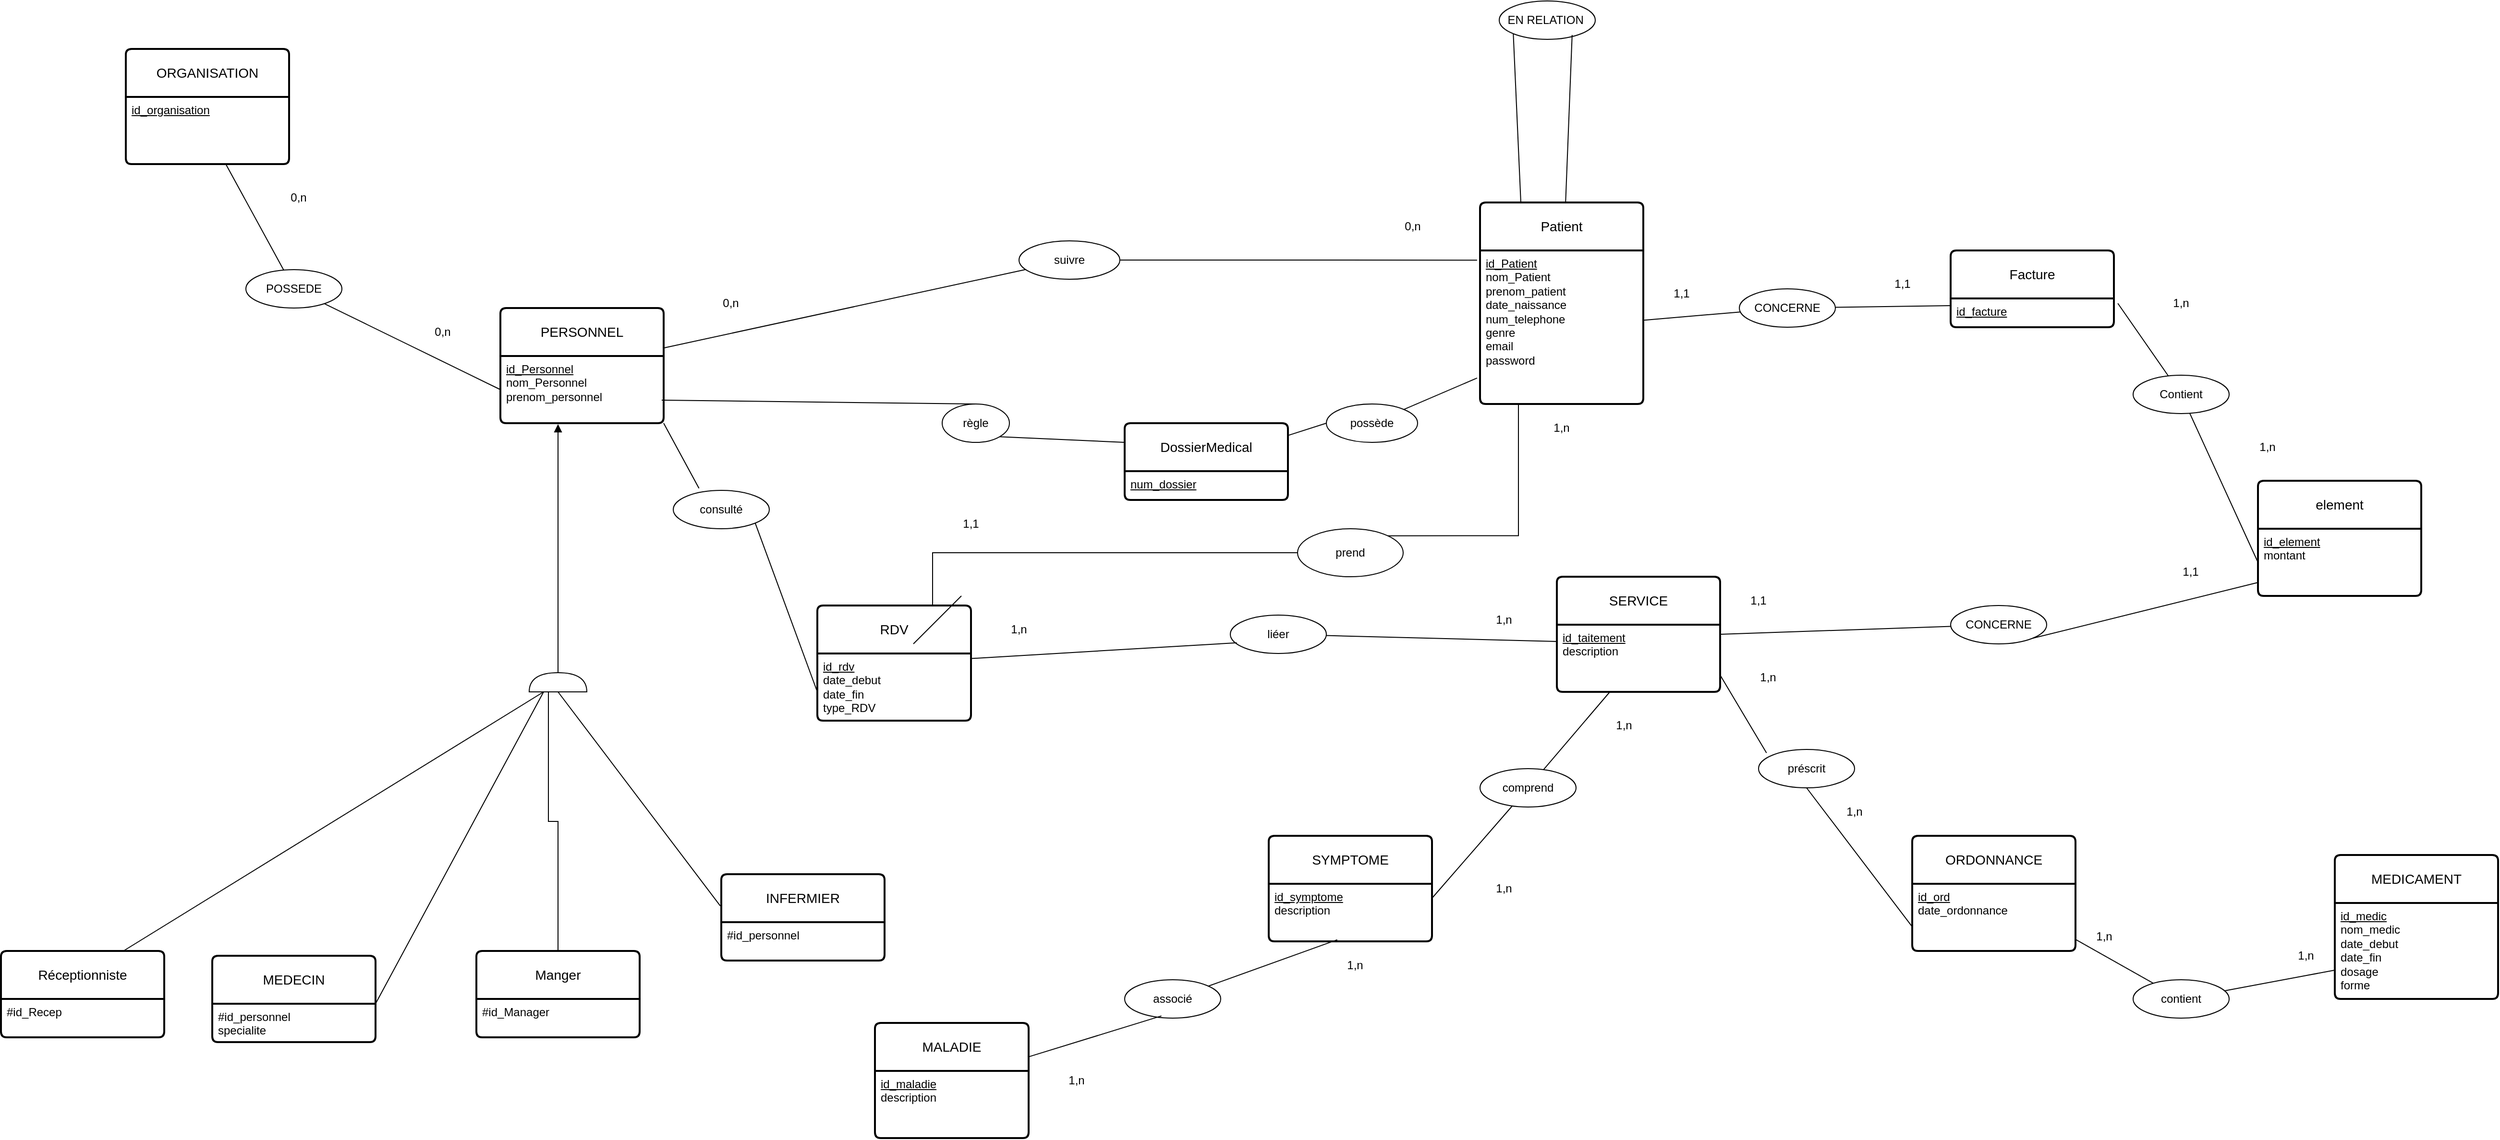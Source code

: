 <mxfile version="23.1.1" type="github">
  <diagram name="Page-1" id="XPaq7JZj0-jIex3fcZ3i">
    <mxGraphModel dx="1984" dy="600" grid="1" gridSize="10" guides="1" tooltips="1" connect="1" arrows="1" fold="1" page="1" pageScale="1" pageWidth="850" pageHeight="1100" math="0" shadow="0">
      <root>
        <mxCell id="0" />
        <mxCell id="1" parent="0" />
        <mxCell id="OlIiY-ON0yqqLOPKXG6p-12" style="edgeStyle=orthogonalEdgeStyle;rounded=0;orthogonalLoop=1;jettySize=auto;html=1;exitX=0.5;exitY=1;exitDx=0;exitDy=0;entryX=0.5;entryY=1;entryDx=0;entryDy=0;" parent="1" source="OlIiY-ON0yqqLOPKXG6p-11" target="OlIiY-ON0yqqLOPKXG6p-10" edge="1">
          <mxGeometry relative="1" as="geometry" />
        </mxCell>
        <mxCell id="OlIiY-ON0yqqLOPKXG6p-9" style="rounded=0;orthogonalLoop=1;jettySize=auto;html=1;startArrow=none;startFill=0;endArrow=none;endFill=0;" parent="1" source="OlIiY-ON0yqqLOPKXG6p-1" target="OlIiY-ON0yqqLOPKXG6p-7" edge="1">
          <mxGeometry relative="1" as="geometry" />
        </mxCell>
        <mxCell id="OlIiY-ON0yqqLOPKXG6p-1" value="PERSONNEL" style="swimlane;childLayout=stackLayout;horizontal=1;startSize=50;horizontalStack=0;rounded=1;fontSize=14;fontStyle=0;strokeWidth=2;resizeParent=0;resizeLast=1;shadow=0;dashed=0;align=center;arcSize=4;whiteSpace=wrap;html=1;" parent="1" vertex="1">
          <mxGeometry x="-310" y="370" width="170" height="120" as="geometry" />
        </mxCell>
        <mxCell id="OlIiY-ON0yqqLOPKXG6p-2" value="&lt;u&gt;id_Personnel&lt;br&gt;&lt;/u&gt;nom_Personnel&lt;br&gt;prenom_personnel&lt;br&gt;" style="align=left;strokeColor=none;fillColor=none;spacingLeft=4;fontSize=12;verticalAlign=top;resizable=0;rotatable=0;part=1;html=1;" parent="OlIiY-ON0yqqLOPKXG6p-1" vertex="1">
          <mxGeometry y="50" width="170" height="70" as="geometry" />
        </mxCell>
        <mxCell id="OlIiY-ON0yqqLOPKXG6p-7" value="suivre" style="ellipse;whiteSpace=wrap;html=1;align=center;" parent="1" vertex="1">
          <mxGeometry x="230" y="300" width="105" height="40" as="geometry" />
        </mxCell>
        <mxCell id="C7Bc4foxXQBrB0Lz4K2J-29" style="rounded=0;orthogonalLoop=1;jettySize=auto;html=1;exitX=0.25;exitY=0;exitDx=0;exitDy=0;entryX=0;entryY=1;entryDx=0;entryDy=0;endArrow=none;endFill=0;" parent="1" source="OlIiY-ON0yqqLOPKXG6p-10" target="C7Bc4foxXQBrB0Lz4K2J-27" edge="1">
          <mxGeometry relative="1" as="geometry" />
        </mxCell>
        <mxCell id="OlIiY-ON0yqqLOPKXG6p-10" value="Patient" style="swimlane;childLayout=stackLayout;horizontal=1;startSize=50;horizontalStack=0;rounded=1;fontSize=14;fontStyle=0;strokeWidth=2;resizeParent=0;resizeLast=1;shadow=0;dashed=0;align=center;arcSize=4;whiteSpace=wrap;html=1;" parent="1" vertex="1">
          <mxGeometry x="710" y="260" width="170" height="210" as="geometry" />
        </mxCell>
        <mxCell id="OlIiY-ON0yqqLOPKXG6p-11" value="&lt;u&gt;id_Patient&lt;br&gt;&lt;/u&gt;nom_Patient&lt;br&gt;prenom_patient&lt;br&gt;date_naissance&lt;br&gt;num_telephone&lt;br&gt;genre&lt;br&gt;email&lt;br&gt;password" style="align=left;strokeColor=none;fillColor=none;spacingLeft=4;fontSize=12;verticalAlign=top;resizable=0;rotatable=0;part=1;html=1;" parent="OlIiY-ON0yqqLOPKXG6p-10" vertex="1">
          <mxGeometry y="50" width="170" height="160" as="geometry" />
        </mxCell>
        <mxCell id="OlIiY-ON0yqqLOPKXG6p-13" style="edgeStyle=orthogonalEdgeStyle;rounded=0;orthogonalLoop=1;jettySize=auto;html=1;entryX=-0.018;entryY=0.063;entryDx=0;entryDy=0;entryPerimeter=0;endArrow=none;endFill=0;" parent="1" source="OlIiY-ON0yqqLOPKXG6p-7" target="OlIiY-ON0yqqLOPKXG6p-11" edge="1">
          <mxGeometry relative="1" as="geometry" />
        </mxCell>
        <mxCell id="OlIiY-ON0yqqLOPKXG6p-20" style="rounded=0;orthogonalLoop=1;jettySize=auto;html=1;exitX=0;exitY=0.25;exitDx=0;exitDy=0;entryX=1;entryY=1;entryDx=0;entryDy=0;endArrow=none;endFill=0;" parent="1" source="OlIiY-ON0yqqLOPKXG6p-14" target="OlIiY-ON0yqqLOPKXG6p-19" edge="1">
          <mxGeometry relative="1" as="geometry" />
        </mxCell>
        <mxCell id="OlIiY-ON0yqqLOPKXG6p-14" value="DossierMedical" style="swimlane;childLayout=stackLayout;horizontal=1;startSize=50;horizontalStack=0;rounded=1;fontSize=14;fontStyle=0;strokeWidth=2;resizeParent=0;resizeLast=1;shadow=0;dashed=0;align=center;arcSize=4;whiteSpace=wrap;html=1;" parent="1" vertex="1">
          <mxGeometry x="340" y="490" width="170" height="80" as="geometry" />
        </mxCell>
        <mxCell id="OlIiY-ON0yqqLOPKXG6p-15" value="&lt;u&gt;num_dossier&lt;br&gt;&lt;br&gt;&lt;/u&gt;" style="align=left;strokeColor=none;fillColor=none;spacingLeft=4;fontSize=12;verticalAlign=top;resizable=0;rotatable=0;part=1;html=1;" parent="OlIiY-ON0yqqLOPKXG6p-14" vertex="1">
          <mxGeometry y="50" width="170" height="30" as="geometry" />
        </mxCell>
        <mxCell id="OlIiY-ON0yqqLOPKXG6p-18" style="rounded=0;orthogonalLoop=1;jettySize=auto;html=1;exitX=0;exitY=0.5;exitDx=0;exitDy=0;endArrow=none;endFill=0;" parent="1" source="OlIiY-ON0yqqLOPKXG6p-16" target="OlIiY-ON0yqqLOPKXG6p-14" edge="1">
          <mxGeometry relative="1" as="geometry" />
        </mxCell>
        <mxCell id="OlIiY-ON0yqqLOPKXG6p-16" value="possède" style="ellipse;whiteSpace=wrap;html=1;align=center;" parent="1" vertex="1">
          <mxGeometry x="550" y="470" width="95" height="40" as="geometry" />
        </mxCell>
        <mxCell id="OlIiY-ON0yqqLOPKXG6p-17" style="rounded=0;orthogonalLoop=1;jettySize=auto;html=1;entryX=-0.018;entryY=0.831;entryDx=0;entryDy=0;entryPerimeter=0;endArrow=none;endFill=0;" parent="1" source="OlIiY-ON0yqqLOPKXG6p-16" target="OlIiY-ON0yqqLOPKXG6p-11" edge="1">
          <mxGeometry relative="1" as="geometry" />
        </mxCell>
        <mxCell id="OlIiY-ON0yqqLOPKXG6p-19" value="règle" style="ellipse;whiteSpace=wrap;html=1;align=center;" parent="1" vertex="1">
          <mxGeometry x="150" y="470" width="70" height="40" as="geometry" />
        </mxCell>
        <mxCell id="OlIiY-ON0yqqLOPKXG6p-22" style="rounded=0;orthogonalLoop=1;jettySize=auto;html=1;exitX=0.988;exitY=0.657;exitDx=0;exitDy=0;entryX=0.5;entryY=0;entryDx=0;entryDy=0;endArrow=none;endFill=0;exitPerimeter=0;" parent="1" source="OlIiY-ON0yqqLOPKXG6p-2" target="OlIiY-ON0yqqLOPKXG6p-19" edge="1">
          <mxGeometry relative="1" as="geometry">
            <Array as="points" />
          </mxGeometry>
        </mxCell>
        <mxCell id="OlIiY-ON0yqqLOPKXG6p-23" value="Facture" style="swimlane;childLayout=stackLayout;horizontal=1;startSize=50;horizontalStack=0;rounded=1;fontSize=14;fontStyle=0;strokeWidth=2;resizeParent=0;resizeLast=1;shadow=0;dashed=0;align=center;arcSize=4;whiteSpace=wrap;html=1;" parent="1" vertex="1">
          <mxGeometry x="1200" y="310" width="170" height="80" as="geometry" />
        </mxCell>
        <mxCell id="OlIiY-ON0yqqLOPKXG6p-24" value="&lt;u&gt;id_facture&lt;br&gt;&lt;br&gt;&lt;/u&gt;" style="align=left;strokeColor=none;fillColor=none;spacingLeft=4;fontSize=12;verticalAlign=top;resizable=0;rotatable=0;part=1;html=1;" parent="OlIiY-ON0yqqLOPKXG6p-23" vertex="1">
          <mxGeometry y="50" width="170" height="30" as="geometry" />
        </mxCell>
        <mxCell id="OlIiY-ON0yqqLOPKXG6p-25" value="element" style="swimlane;childLayout=stackLayout;horizontal=1;startSize=50;horizontalStack=0;rounded=1;fontSize=14;fontStyle=0;strokeWidth=2;resizeParent=0;resizeLast=1;shadow=0;dashed=0;align=center;arcSize=4;whiteSpace=wrap;html=1;" parent="1" vertex="1">
          <mxGeometry x="1520" y="550" width="170" height="120" as="geometry" />
        </mxCell>
        <mxCell id="OlIiY-ON0yqqLOPKXG6p-26" value="&lt;u&gt;id_element&lt;/u&gt;&lt;br&gt;montant&lt;br&gt;" style="align=left;strokeColor=none;fillColor=none;spacingLeft=4;fontSize=12;verticalAlign=top;resizable=0;rotatable=0;part=1;html=1;" parent="OlIiY-ON0yqqLOPKXG6p-25" vertex="1">
          <mxGeometry y="50" width="170" height="70" as="geometry" />
        </mxCell>
        <mxCell id="OlIiY-ON0yqqLOPKXG6p-27" value="MEDECIN" style="swimlane;childLayout=stackLayout;horizontal=1;startSize=50;horizontalStack=0;rounded=1;fontSize=14;fontStyle=0;strokeWidth=2;resizeParent=0;resizeLast=1;shadow=0;dashed=0;align=center;arcSize=4;whiteSpace=wrap;html=1;" parent="1" vertex="1">
          <mxGeometry x="-610" y="1045" width="170" height="90" as="geometry" />
        </mxCell>
        <mxCell id="OlIiY-ON0yqqLOPKXG6p-28" value="#id_personnel&lt;br&gt;specialite" style="align=left;strokeColor=none;fillColor=none;spacingLeft=4;fontSize=12;verticalAlign=top;resizable=0;rotatable=0;part=1;html=1;" parent="OlIiY-ON0yqqLOPKXG6p-27" vertex="1">
          <mxGeometry y="50" width="170" height="40" as="geometry" />
        </mxCell>
        <mxCell id="PnvGka7rEtMa2tKqUCo3-41" style="edgeStyle=orthogonalEdgeStyle;rounded=0;orthogonalLoop=1;jettySize=auto;html=1;entryX=0.5;entryY=0;entryDx=0;entryDy=0;endArrow=none;endFill=0;" edge="1" parent="1" source="OlIiY-ON0yqqLOPKXG6p-29" target="PnvGka7rEtMa2tKqUCo3-36">
          <mxGeometry relative="1" as="geometry">
            <Array as="points">
              <mxPoint x="-260" y="905" />
              <mxPoint x="-250" y="905" />
            </Array>
          </mxGeometry>
        </mxCell>
        <mxCell id="OlIiY-ON0yqqLOPKXG6p-29" value="" style="shape=or;whiteSpace=wrap;html=1;direction=north;" parent="1" vertex="1">
          <mxGeometry x="-280" y="750" width="60" height="20" as="geometry" />
        </mxCell>
        <mxCell id="OlIiY-ON0yqqLOPKXG6p-30" style="edgeStyle=orthogonalEdgeStyle;rounded=0;orthogonalLoop=1;jettySize=auto;html=1;entryX=0.353;entryY=1.014;entryDx=0;entryDy=0;entryPerimeter=0;endArrow=block;endFill=1;" parent="1" source="OlIiY-ON0yqqLOPKXG6p-29" target="OlIiY-ON0yqqLOPKXG6p-2" edge="1">
          <mxGeometry relative="1" as="geometry" />
        </mxCell>
        <mxCell id="OlIiY-ON0yqqLOPKXG6p-31" style="rounded=0;orthogonalLoop=1;jettySize=auto;html=1;exitX=1;exitY=0;exitDx=0;exitDy=0;entryX=0;entryY=0.25;entryDx=0;entryDy=0;entryPerimeter=0;endArrow=none;endFill=0;" parent="1" source="OlIiY-ON0yqqLOPKXG6p-28" target="OlIiY-ON0yqqLOPKXG6p-29" edge="1">
          <mxGeometry relative="1" as="geometry" />
        </mxCell>
        <mxCell id="C7Bc4foxXQBrB0Lz4K2J-1" value="INFERMIER" style="swimlane;childLayout=stackLayout;horizontal=1;startSize=50;horizontalStack=0;rounded=1;fontSize=14;fontStyle=0;strokeWidth=2;resizeParent=0;resizeLast=1;shadow=0;dashed=0;align=center;arcSize=4;whiteSpace=wrap;html=1;" parent="1" vertex="1">
          <mxGeometry x="-80" y="960" width="170" height="90" as="geometry" />
        </mxCell>
        <mxCell id="C7Bc4foxXQBrB0Lz4K2J-2" value="#id_personnel" style="align=left;strokeColor=none;fillColor=none;spacingLeft=4;fontSize=12;verticalAlign=top;resizable=0;rotatable=0;part=1;html=1;" parent="C7Bc4foxXQBrB0Lz4K2J-1" vertex="1">
          <mxGeometry y="50" width="170" height="40" as="geometry" />
        </mxCell>
        <mxCell id="C7Bc4foxXQBrB0Lz4K2J-4" style="rounded=0;orthogonalLoop=1;jettySize=auto;html=1;entryX=0;entryY=0.5;entryDx=0;entryDy=0;entryPerimeter=0;endArrow=none;endFill=0;exitX=-0.006;exitY=0.367;exitDx=0;exitDy=0;exitPerimeter=0;" parent="1" source="C7Bc4foxXQBrB0Lz4K2J-1" target="OlIiY-ON0yqqLOPKXG6p-29" edge="1">
          <mxGeometry relative="1" as="geometry" />
        </mxCell>
        <mxCell id="C7Bc4foxXQBrB0Lz4K2J-11" style="rounded=0;orthogonalLoop=1;jettySize=auto;html=1;entryX=0;entryY=0.5;entryDx=0;entryDy=0;endArrow=none;endFill=0;" parent="1" source="C7Bc4foxXQBrB0Lz4K2J-9" target="OlIiY-ON0yqqLOPKXG6p-26" edge="1">
          <mxGeometry relative="1" as="geometry" />
        </mxCell>
        <mxCell id="C7Bc4foxXQBrB0Lz4K2J-9" value="Contient" style="ellipse;whiteSpace=wrap;html=1;align=center;" parent="1" vertex="1">
          <mxGeometry x="1390" y="440" width="100" height="40" as="geometry" />
        </mxCell>
        <mxCell id="C7Bc4foxXQBrB0Lz4K2J-10" style="rounded=0;orthogonalLoop=1;jettySize=auto;html=1;entryX=1.024;entryY=0.171;entryDx=0;entryDy=0;entryPerimeter=0;endArrow=none;endFill=0;" parent="1" source="C7Bc4foxXQBrB0Lz4K2J-9" target="OlIiY-ON0yqqLOPKXG6p-24" edge="1">
          <mxGeometry relative="1" as="geometry" />
        </mxCell>
        <mxCell id="C7Bc4foxXQBrB0Lz4K2J-12" value="SERVICE" style="swimlane;childLayout=stackLayout;horizontal=1;startSize=50;horizontalStack=0;rounded=1;fontSize=14;fontStyle=0;strokeWidth=2;resizeParent=0;resizeLast=1;shadow=0;dashed=0;align=center;arcSize=4;whiteSpace=wrap;html=1;" parent="1" vertex="1">
          <mxGeometry x="790" y="650" width="170" height="120" as="geometry" />
        </mxCell>
        <mxCell id="C7Bc4foxXQBrB0Lz4K2J-13" value="&lt;u&gt;id_taitement&lt;br&gt;&lt;/u&gt;description" style="align=left;strokeColor=none;fillColor=none;spacingLeft=4;fontSize=12;verticalAlign=top;resizable=0;rotatable=0;part=1;html=1;" parent="C7Bc4foxXQBrB0Lz4K2J-12" vertex="1">
          <mxGeometry y="50" width="170" height="70" as="geometry" />
        </mxCell>
        <mxCell id="C7Bc4foxXQBrB0Lz4K2J-30" style="rounded=0;orthogonalLoop=1;jettySize=auto;html=1;entryX=1;entryY=0.5;entryDx=0;entryDy=0;endArrow=none;endFill=0;" parent="1" source="C7Bc4foxXQBrB0Lz4K2J-24" target="C7Bc4foxXQBrB0Lz4K2J-12" edge="1">
          <mxGeometry relative="1" as="geometry" />
        </mxCell>
        <mxCell id="C7Bc4foxXQBrB0Lz4K2J-24" value="CONCERNE" style="ellipse;whiteSpace=wrap;html=1;align=center;" parent="1" vertex="1">
          <mxGeometry x="1200" y="680" width="100" height="40" as="geometry" />
        </mxCell>
        <mxCell id="C7Bc4foxXQBrB0Lz4K2J-26" style="rounded=0;orthogonalLoop=1;jettySize=auto;html=1;entryX=1;entryY=1;entryDx=0;entryDy=0;endArrow=none;endFill=0;" parent="1" source="OlIiY-ON0yqqLOPKXG6p-26" target="C7Bc4foxXQBrB0Lz4K2J-24" edge="1">
          <mxGeometry relative="1" as="geometry" />
        </mxCell>
        <mxCell id="C7Bc4foxXQBrB0Lz4K2J-27" value="EN RELATION&amp;nbsp;" style="ellipse;whiteSpace=wrap;html=1;align=center;" parent="1" vertex="1">
          <mxGeometry x="730" y="50" width="100" height="40" as="geometry" />
        </mxCell>
        <mxCell id="C7Bc4foxXQBrB0Lz4K2J-28" style="rounded=0;orthogonalLoop=1;jettySize=auto;html=1;entryX=0.759;entryY=0.886;entryDx=0;entryDy=0;entryPerimeter=0;endArrow=none;endFill=0;" parent="1" source="OlIiY-ON0yqqLOPKXG6p-10" target="C7Bc4foxXQBrB0Lz4K2J-27" edge="1">
          <mxGeometry relative="1" as="geometry" />
        </mxCell>
        <mxCell id="C7Bc4foxXQBrB0Lz4K2J-32" style="rounded=0;orthogonalLoop=1;jettySize=auto;html=1;entryX=0;entryY=0.25;entryDx=0;entryDy=0;endArrow=none;endFill=0;" parent="1" source="C7Bc4foxXQBrB0Lz4K2J-31" target="OlIiY-ON0yqqLOPKXG6p-24" edge="1">
          <mxGeometry relative="1" as="geometry" />
        </mxCell>
        <mxCell id="C7Bc4foxXQBrB0Lz4K2J-33" style="rounded=0;orthogonalLoop=1;jettySize=auto;html=1;endArrow=none;endFill=0;" parent="1" source="C7Bc4foxXQBrB0Lz4K2J-31" target="OlIiY-ON0yqqLOPKXG6p-11" edge="1">
          <mxGeometry relative="1" as="geometry" />
        </mxCell>
        <mxCell id="C7Bc4foxXQBrB0Lz4K2J-31" value="CONCERNE" style="ellipse;whiteSpace=wrap;html=1;align=center;" parent="1" vertex="1">
          <mxGeometry x="980" y="350" width="100" height="40" as="geometry" />
        </mxCell>
        <mxCell id="C7Bc4foxXQBrB0Lz4K2J-34" value="RDV" style="swimlane;childLayout=stackLayout;horizontal=1;startSize=50;horizontalStack=0;rounded=1;fontSize=14;fontStyle=0;strokeWidth=2;resizeParent=0;resizeLast=1;shadow=0;dashed=0;align=center;arcSize=4;whiteSpace=wrap;html=1;" parent="1" vertex="1">
          <mxGeometry x="20" y="680" width="160" height="120" as="geometry" />
        </mxCell>
        <mxCell id="C7Bc4foxXQBrB0Lz4K2J-35" value="&lt;u&gt;id_rdv&lt;/u&gt;&lt;br&gt;date_debut&lt;br&gt;date_fin&lt;br&gt;type_RDV" style="align=left;strokeColor=none;fillColor=none;spacingLeft=4;fontSize=12;verticalAlign=top;resizable=0;rotatable=0;part=1;html=1;" parent="C7Bc4foxXQBrB0Lz4K2J-34" vertex="1">
          <mxGeometry y="50" width="160" height="70" as="geometry" />
        </mxCell>
        <mxCell id="C7Bc4foxXQBrB0Lz4K2J-39" style="rounded=0;orthogonalLoop=1;jettySize=auto;html=1;entryX=0;entryY=0.25;entryDx=0;entryDy=0;endArrow=none;endFill=0;" parent="1" source="C7Bc4foxXQBrB0Lz4K2J-36" target="C7Bc4foxXQBrB0Lz4K2J-13" edge="1">
          <mxGeometry relative="1" as="geometry" />
        </mxCell>
        <mxCell id="C7Bc4foxXQBrB0Lz4K2J-36" value="liéer" style="ellipse;whiteSpace=wrap;html=1;align=center;" parent="1" vertex="1">
          <mxGeometry x="450" y="690" width="100" height="40" as="geometry" />
        </mxCell>
        <mxCell id="C7Bc4foxXQBrB0Lz4K2J-41" style="rounded=0;orthogonalLoop=1;jettySize=auto;html=1;exitX=1;exitY=1;exitDx=0;exitDy=0;entryX=0;entryY=0.75;entryDx=0;entryDy=0;endArrow=none;endFill=0;" parent="1" source="C7Bc4foxXQBrB0Lz4K2J-37" target="C7Bc4foxXQBrB0Lz4K2J-34" edge="1">
          <mxGeometry relative="1" as="geometry" />
        </mxCell>
        <mxCell id="C7Bc4foxXQBrB0Lz4K2J-37" value="consulté" style="ellipse;whiteSpace=wrap;html=1;align=center;" parent="1" vertex="1">
          <mxGeometry x="-130" y="560" width="100" height="40" as="geometry" />
        </mxCell>
        <mxCell id="C7Bc4foxXQBrB0Lz4K2J-38" style="rounded=0;orthogonalLoop=1;jettySize=auto;html=1;entryX=0.068;entryY=0.721;entryDx=0;entryDy=0;entryPerimeter=0;endArrow=none;endFill=0;" parent="1" source="C7Bc4foxXQBrB0Lz4K2J-34" target="C7Bc4foxXQBrB0Lz4K2J-36" edge="1">
          <mxGeometry relative="1" as="geometry" />
        </mxCell>
        <mxCell id="C7Bc4foxXQBrB0Lz4K2J-40" style="rounded=0;orthogonalLoop=1;jettySize=auto;html=1;exitX=1;exitY=1;exitDx=0;exitDy=0;entryX=0.268;entryY=-0.052;entryDx=0;entryDy=0;entryPerimeter=0;endArrow=none;endFill=0;" parent="1" source="OlIiY-ON0yqqLOPKXG6p-2" target="C7Bc4foxXQBrB0Lz4K2J-37" edge="1">
          <mxGeometry relative="1" as="geometry" />
        </mxCell>
        <mxCell id="C7Bc4foxXQBrB0Lz4K2J-45" value="SYMPTOME" style="swimlane;childLayout=stackLayout;horizontal=1;startSize=50;horizontalStack=0;rounded=1;fontSize=14;fontStyle=0;strokeWidth=2;resizeParent=0;resizeLast=1;shadow=0;dashed=0;align=center;arcSize=4;whiteSpace=wrap;html=1;" parent="1" vertex="1">
          <mxGeometry x="490" y="920" width="170" height="110" as="geometry" />
        </mxCell>
        <mxCell id="C7Bc4foxXQBrB0Lz4K2J-46" value="&lt;u&gt;id_symptome&lt;br&gt;&lt;/u&gt;description" style="align=left;strokeColor=none;fillColor=none;spacingLeft=4;fontSize=12;verticalAlign=top;resizable=0;rotatable=0;part=1;html=1;" parent="C7Bc4foxXQBrB0Lz4K2J-45" vertex="1">
          <mxGeometry y="50" width="170" height="60" as="geometry" />
        </mxCell>
        <mxCell id="C7Bc4foxXQBrB0Lz4K2J-47" style="edgeStyle=orthogonalEdgeStyle;rounded=0;orthogonalLoop=1;jettySize=auto;html=1;exitX=0.5;exitY=1;exitDx=0;exitDy=0;" parent="C7Bc4foxXQBrB0Lz4K2J-45" source="C7Bc4foxXQBrB0Lz4K2J-46" target="C7Bc4foxXQBrB0Lz4K2J-46" edge="1">
          <mxGeometry relative="1" as="geometry" />
        </mxCell>
        <mxCell id="C7Bc4foxXQBrB0Lz4K2J-48" value="MALADIE" style="swimlane;childLayout=stackLayout;horizontal=1;startSize=50;horizontalStack=0;rounded=1;fontSize=14;fontStyle=0;strokeWidth=2;resizeParent=0;resizeLast=1;shadow=0;dashed=0;align=center;arcSize=4;whiteSpace=wrap;html=1;" parent="1" vertex="1">
          <mxGeometry x="80" y="1115" width="160" height="120" as="geometry" />
        </mxCell>
        <mxCell id="C7Bc4foxXQBrB0Lz4K2J-49" value="&lt;u&gt;id_maladie&lt;/u&gt;&lt;br&gt;description" style="align=left;strokeColor=none;fillColor=none;spacingLeft=4;fontSize=12;verticalAlign=top;resizable=0;rotatable=0;part=1;html=1;" parent="C7Bc4foxXQBrB0Lz4K2J-48" vertex="1">
          <mxGeometry y="50" width="160" height="70" as="geometry" />
        </mxCell>
        <mxCell id="C7Bc4foxXQBrB0Lz4K2J-70" style="rounded=0;orthogonalLoop=1;jettySize=auto;html=1;entryX=1;entryY=0.25;entryDx=0;entryDy=0;endArrow=none;endFill=0;" parent="1" source="C7Bc4foxXQBrB0Lz4K2J-50" target="C7Bc4foxXQBrB0Lz4K2J-46" edge="1">
          <mxGeometry relative="1" as="geometry" />
        </mxCell>
        <mxCell id="C7Bc4foxXQBrB0Lz4K2J-50" value="comprend" style="ellipse;whiteSpace=wrap;html=1;align=center;" parent="1" vertex="1">
          <mxGeometry x="710" y="850" width="100" height="40" as="geometry" />
        </mxCell>
        <mxCell id="C7Bc4foxXQBrB0Lz4K2J-51" value="associé" style="ellipse;whiteSpace=wrap;html=1;align=center;" parent="1" vertex="1">
          <mxGeometry x="340" y="1070" width="100" height="40" as="geometry" />
        </mxCell>
        <mxCell id="C7Bc4foxXQBrB0Lz4K2J-52" value="ORDONNANCE" style="swimlane;childLayout=stackLayout;horizontal=1;startSize=50;horizontalStack=0;rounded=1;fontSize=14;fontStyle=0;strokeWidth=2;resizeParent=0;resizeLast=1;shadow=0;dashed=0;align=center;arcSize=4;whiteSpace=wrap;html=1;" parent="1" vertex="1">
          <mxGeometry x="1160" y="920" width="170" height="120" as="geometry" />
        </mxCell>
        <mxCell id="C7Bc4foxXQBrB0Lz4K2J-53" value="&lt;u&gt;id_ord&lt;/u&gt;&lt;br&gt;date_ordonnance" style="align=left;strokeColor=none;fillColor=none;spacingLeft=4;fontSize=12;verticalAlign=top;resizable=0;rotatable=0;part=1;html=1;" parent="C7Bc4foxXQBrB0Lz4K2J-52" vertex="1">
          <mxGeometry y="50" width="170" height="70" as="geometry" />
        </mxCell>
        <mxCell id="C7Bc4foxXQBrB0Lz4K2J-54" value="MEDICAMENT" style="swimlane;childLayout=stackLayout;horizontal=1;startSize=50;horizontalStack=0;rounded=1;fontSize=14;fontStyle=0;strokeWidth=2;resizeParent=0;resizeLast=1;shadow=0;dashed=0;align=center;arcSize=4;whiteSpace=wrap;html=1;" parent="1" vertex="1">
          <mxGeometry x="1600" y="940" width="170" height="150" as="geometry" />
        </mxCell>
        <mxCell id="C7Bc4foxXQBrB0Lz4K2J-55" value="&lt;u&gt;id_medic&lt;/u&gt;&lt;br&gt;nom_medic&lt;br&gt;date_debut&lt;br&gt;date_fin&lt;br&gt;dosage&lt;br&gt;forme" style="align=left;strokeColor=none;fillColor=none;spacingLeft=4;fontSize=12;verticalAlign=top;resizable=0;rotatable=0;part=1;html=1;" parent="C7Bc4foxXQBrB0Lz4K2J-54" vertex="1">
          <mxGeometry y="50" width="170" height="100" as="geometry" />
        </mxCell>
        <mxCell id="C7Bc4foxXQBrB0Lz4K2J-57" value="préscrit" style="ellipse;whiteSpace=wrap;html=1;align=center;" parent="1" vertex="1">
          <mxGeometry x="1000" y="830" width="100" height="40" as="geometry" />
        </mxCell>
        <mxCell id="C7Bc4foxXQBrB0Lz4K2J-61" style="rounded=0;orthogonalLoop=1;jettySize=auto;html=1;endArrow=none;endFill=0;" parent="1" source="C7Bc4foxXQBrB0Lz4K2J-58" target="C7Bc4foxXQBrB0Lz4K2J-52" edge="1">
          <mxGeometry relative="1" as="geometry" />
        </mxCell>
        <mxCell id="C7Bc4foxXQBrB0Lz4K2J-58" value="contient" style="ellipse;whiteSpace=wrap;html=1;align=center;" parent="1" vertex="1">
          <mxGeometry x="1390" y="1070" width="100" height="40" as="geometry" />
        </mxCell>
        <mxCell id="C7Bc4foxXQBrB0Lz4K2J-60" style="rounded=0;orthogonalLoop=1;jettySize=auto;html=1;entryX=0;entryY=0.7;entryDx=0;entryDy=0;entryPerimeter=0;endArrow=none;endFill=0;" parent="1" source="C7Bc4foxXQBrB0Lz4K2J-58" target="C7Bc4foxXQBrB0Lz4K2J-55" edge="1">
          <mxGeometry relative="1" as="geometry" />
        </mxCell>
        <mxCell id="C7Bc4foxXQBrB0Lz4K2J-62" value="ORGANISATION" style="swimlane;childLayout=stackLayout;horizontal=1;startSize=50;horizontalStack=0;rounded=1;fontSize=14;fontStyle=0;strokeWidth=2;resizeParent=0;resizeLast=1;shadow=0;dashed=0;align=center;arcSize=4;whiteSpace=wrap;html=1;" parent="1" vertex="1">
          <mxGeometry x="-700" y="100" width="170" height="120" as="geometry" />
        </mxCell>
        <mxCell id="C7Bc4foxXQBrB0Lz4K2J-63" value="&lt;u&gt;id_organisation&lt;br&gt;&lt;br&gt;&lt;/u&gt;" style="align=left;strokeColor=none;fillColor=none;spacingLeft=4;fontSize=12;verticalAlign=top;resizable=0;rotatable=0;part=1;html=1;" parent="C7Bc4foxXQBrB0Lz4K2J-62" vertex="1">
          <mxGeometry y="50" width="170" height="70" as="geometry" />
        </mxCell>
        <mxCell id="C7Bc4foxXQBrB0Lz4K2J-65" style="rounded=0;orthogonalLoop=1;jettySize=auto;html=1;endArrow=none;endFill=0;" parent="1" source="C7Bc4foxXQBrB0Lz4K2J-64" target="C7Bc4foxXQBrB0Lz4K2J-63" edge="1">
          <mxGeometry relative="1" as="geometry" />
        </mxCell>
        <mxCell id="C7Bc4foxXQBrB0Lz4K2J-66" style="rounded=0;orthogonalLoop=1;jettySize=auto;html=1;entryX=0;entryY=0.5;entryDx=0;entryDy=0;endArrow=none;endFill=0;" parent="1" source="C7Bc4foxXQBrB0Lz4K2J-64" target="OlIiY-ON0yqqLOPKXG6p-2" edge="1">
          <mxGeometry relative="1" as="geometry" />
        </mxCell>
        <mxCell id="C7Bc4foxXQBrB0Lz4K2J-64" value="POSSEDE" style="ellipse;whiteSpace=wrap;html=1;align=center;" parent="1" vertex="1">
          <mxGeometry x="-575" y="330" width="100" height="40" as="geometry" />
        </mxCell>
        <mxCell id="C7Bc4foxXQBrB0Lz4K2J-67" style="rounded=0;orthogonalLoop=1;jettySize=auto;html=1;exitX=1;exitY=0.75;exitDx=0;exitDy=0;entryX=0.083;entryY=0.092;entryDx=0;entryDy=0;entryPerimeter=0;endArrow=none;endFill=0;" parent="1" source="C7Bc4foxXQBrB0Lz4K2J-13" target="C7Bc4foxXQBrB0Lz4K2J-57" edge="1">
          <mxGeometry relative="1" as="geometry" />
        </mxCell>
        <mxCell id="C7Bc4foxXQBrB0Lz4K2J-68" style="rounded=0;orthogonalLoop=1;jettySize=auto;html=1;exitX=0.5;exitY=1;exitDx=0;exitDy=0;entryX=-0.002;entryY=0.633;entryDx=0;entryDy=0;entryPerimeter=0;endArrow=none;endFill=0;" parent="1" source="C7Bc4foxXQBrB0Lz4K2J-57" target="C7Bc4foxXQBrB0Lz4K2J-53" edge="1">
          <mxGeometry relative="1" as="geometry" />
        </mxCell>
        <mxCell id="C7Bc4foxXQBrB0Lz4K2J-69" style="rounded=0;orthogonalLoop=1;jettySize=auto;html=1;endArrow=none;endFill=0;" parent="1" source="C7Bc4foxXQBrB0Lz4K2J-13" target="C7Bc4foxXQBrB0Lz4K2J-50" edge="1">
          <mxGeometry relative="1" as="geometry" />
        </mxCell>
        <mxCell id="C7Bc4foxXQBrB0Lz4K2J-71" style="rounded=0;orthogonalLoop=1;jettySize=auto;html=1;entryX=0.383;entryY=0.942;entryDx=0;entryDy=0;entryPerimeter=0;endArrow=none;endFill=0;" parent="1" source="C7Bc4foxXQBrB0Lz4K2J-48" target="C7Bc4foxXQBrB0Lz4K2J-51" edge="1">
          <mxGeometry relative="1" as="geometry" />
        </mxCell>
        <mxCell id="C7Bc4foxXQBrB0Lz4K2J-72" style="rounded=0;orthogonalLoop=1;jettySize=auto;html=1;entryX=0.42;entryY=0.972;entryDx=0;entryDy=0;entryPerimeter=0;endArrow=none;endFill=0;" parent="1" source="C7Bc4foxXQBrB0Lz4K2J-51" target="C7Bc4foxXQBrB0Lz4K2J-46" edge="1">
          <mxGeometry relative="1" as="geometry" />
        </mxCell>
        <mxCell id="ymxjiCDioWXfQ33qnH5f-12" style="edgeStyle=orthogonalEdgeStyle;rounded=0;orthogonalLoop=1;jettySize=auto;html=1;entryX=0.75;entryY=0;entryDx=0;entryDy=0;endArrow=none;endFill=0;" parent="1" source="ymxjiCDioWXfQ33qnH5f-1" target="C7Bc4foxXQBrB0Lz4K2J-34" edge="1">
          <mxGeometry relative="1" as="geometry" />
        </mxCell>
        <mxCell id="ymxjiCDioWXfQ33qnH5f-1" value="prend" style="ellipse;whiteSpace=wrap;html=1;" parent="1" vertex="1">
          <mxGeometry x="520" y="600" width="110" height="50" as="geometry" />
        </mxCell>
        <mxCell id="ymxjiCDioWXfQ33qnH5f-6" style="edgeStyle=orthogonalEdgeStyle;rounded=0;orthogonalLoop=1;jettySize=auto;html=1;entryX=1;entryY=0;entryDx=0;entryDy=0;endArrow=none;endFill=0;" parent="1" source="OlIiY-ON0yqqLOPKXG6p-11" target="ymxjiCDioWXfQ33qnH5f-1" edge="1">
          <mxGeometry relative="1" as="geometry">
            <Array as="points">
              <mxPoint x="750" y="607" />
            </Array>
          </mxGeometry>
        </mxCell>
        <mxCell id="PnvGka7rEtMa2tKqUCo3-2" value="0,n" style="text;strokeColor=none;align=center;fillColor=none;html=1;verticalAlign=middle;whiteSpace=wrap;rounded=0;" vertex="1" parent="1">
          <mxGeometry x="-550" y="240" width="60" height="30" as="geometry" />
        </mxCell>
        <mxCell id="PnvGka7rEtMa2tKqUCo3-4" value="0,n" style="text;strokeColor=none;align=center;fillColor=none;html=1;verticalAlign=middle;whiteSpace=wrap;rounded=0;" vertex="1" parent="1">
          <mxGeometry x="-400" y="380" width="60" height="30" as="geometry" />
        </mxCell>
        <mxCell id="PnvGka7rEtMa2tKqUCo3-7" value="0,n" style="text;strokeColor=none;align=center;fillColor=none;html=1;verticalAlign=middle;whiteSpace=wrap;rounded=0;" vertex="1" parent="1">
          <mxGeometry x="-100" y="350" width="60" height="30" as="geometry" />
        </mxCell>
        <mxCell id="PnvGka7rEtMa2tKqUCo3-8" value="0,n" style="text;strokeColor=none;align=center;fillColor=none;html=1;verticalAlign=middle;whiteSpace=wrap;rounded=0;" vertex="1" parent="1">
          <mxGeometry x="610" y="270" width="60" height="30" as="geometry" />
        </mxCell>
        <mxCell id="PnvGka7rEtMa2tKqUCo3-9" value="1,1" style="text;strokeColor=none;align=center;fillColor=none;html=1;verticalAlign=middle;whiteSpace=wrap;rounded=0;" vertex="1" parent="1">
          <mxGeometry x="890" y="340" width="60" height="30" as="geometry" />
        </mxCell>
        <mxCell id="PnvGka7rEtMa2tKqUCo3-10" value="1,1" style="text;strokeColor=none;align=center;fillColor=none;html=1;verticalAlign=middle;whiteSpace=wrap;rounded=0;" vertex="1" parent="1">
          <mxGeometry x="1120" y="330" width="60" height="30" as="geometry" />
        </mxCell>
        <mxCell id="PnvGka7rEtMa2tKqUCo3-11" value="1,n" style="text;strokeColor=none;align=center;fillColor=none;html=1;verticalAlign=middle;whiteSpace=wrap;rounded=0;" vertex="1" parent="1">
          <mxGeometry x="1410" y="350" width="60" height="30" as="geometry" />
        </mxCell>
        <mxCell id="PnvGka7rEtMa2tKqUCo3-12" value="1,n" style="text;strokeColor=none;align=center;fillColor=none;html=1;verticalAlign=middle;whiteSpace=wrap;rounded=0;" vertex="1" parent="1">
          <mxGeometry x="1500" y="500" width="60" height="30" as="geometry" />
        </mxCell>
        <mxCell id="PnvGka7rEtMa2tKqUCo3-14" value="1,1" style="text;strokeColor=none;align=center;fillColor=none;html=1;verticalAlign=middle;whiteSpace=wrap;rounded=0;" vertex="1" parent="1">
          <mxGeometry x="970" y="660" width="60" height="30" as="geometry" />
        </mxCell>
        <mxCell id="PnvGka7rEtMa2tKqUCo3-15" value="1,1" style="text;strokeColor=none;align=center;fillColor=none;html=1;verticalAlign=middle;whiteSpace=wrap;rounded=0;" vertex="1" parent="1">
          <mxGeometry x="1420" y="630" width="60" height="30" as="geometry" />
        </mxCell>
        <mxCell id="PnvGka7rEtMa2tKqUCo3-16" value="1,n" style="text;strokeColor=none;align=center;fillColor=none;html=1;verticalAlign=middle;whiteSpace=wrap;rounded=0;" vertex="1" parent="1">
          <mxGeometry x="765" y="480" width="60" height="30" as="geometry" />
        </mxCell>
        <mxCell id="PnvGka7rEtMa2tKqUCo3-17" value="1,1" style="text;strokeColor=none;align=center;fillColor=none;html=1;verticalAlign=middle;whiteSpace=wrap;rounded=0;" vertex="1" parent="1">
          <mxGeometry x="150" y="580" width="60" height="30" as="geometry" />
        </mxCell>
        <mxCell id="PnvGka7rEtMa2tKqUCo3-24" value="1,n" style="text;strokeColor=none;align=center;fillColor=none;html=1;verticalAlign=middle;whiteSpace=wrap;rounded=0;" vertex="1" parent="1">
          <mxGeometry x="200" y="690" width="60" height="30" as="geometry" />
        </mxCell>
        <mxCell id="PnvGka7rEtMa2tKqUCo3-25" value="1,n" style="text;strokeColor=none;align=center;fillColor=none;html=1;verticalAlign=middle;whiteSpace=wrap;rounded=0;" vertex="1" parent="1">
          <mxGeometry x="705" y="680" width="60" height="30" as="geometry" />
        </mxCell>
        <mxCell id="PnvGka7rEtMa2tKqUCo3-26" value="1,n" style="text;strokeColor=none;align=center;fillColor=none;html=1;verticalAlign=middle;whiteSpace=wrap;rounded=0;" vertex="1" parent="1">
          <mxGeometry x="830" y="790" width="60" height="30" as="geometry" />
        </mxCell>
        <mxCell id="PnvGka7rEtMa2tKqUCo3-27" value="1,n" style="text;strokeColor=none;align=center;fillColor=none;html=1;verticalAlign=middle;whiteSpace=wrap;rounded=0;" vertex="1" parent="1">
          <mxGeometry x="705" y="960" width="60" height="30" as="geometry" />
        </mxCell>
        <mxCell id="PnvGka7rEtMa2tKqUCo3-28" value="1,n" style="text;strokeColor=none;align=center;fillColor=none;html=1;verticalAlign=middle;whiteSpace=wrap;rounded=0;" vertex="1" parent="1">
          <mxGeometry x="550" y="1040" width="60" height="30" as="geometry" />
        </mxCell>
        <mxCell id="PnvGka7rEtMa2tKqUCo3-29" value="1,n" style="text;strokeColor=none;align=center;fillColor=none;html=1;verticalAlign=middle;whiteSpace=wrap;rounded=0;" vertex="1" parent="1">
          <mxGeometry x="260" y="1160" width="60" height="30" as="geometry" />
        </mxCell>
        <mxCell id="PnvGka7rEtMa2tKqUCo3-30" value="1,n" style="text;strokeColor=none;align=center;fillColor=none;html=1;verticalAlign=middle;whiteSpace=wrap;rounded=0;" vertex="1" parent="1">
          <mxGeometry x="980" y="740" width="60" height="30" as="geometry" />
        </mxCell>
        <mxCell id="PnvGka7rEtMa2tKqUCo3-31" value="1,n" style="text;strokeColor=none;align=center;fillColor=none;html=1;verticalAlign=middle;whiteSpace=wrap;rounded=0;" vertex="1" parent="1">
          <mxGeometry x="1070" y="880" width="60" height="30" as="geometry" />
        </mxCell>
        <mxCell id="PnvGka7rEtMa2tKqUCo3-32" value="1,n" style="text;strokeColor=none;align=center;fillColor=none;html=1;verticalAlign=middle;whiteSpace=wrap;rounded=0;" vertex="1" parent="1">
          <mxGeometry x="1330" y="1010" width="60" height="30" as="geometry" />
        </mxCell>
        <mxCell id="PnvGka7rEtMa2tKqUCo3-33" value="1,n" style="text;strokeColor=none;align=center;fillColor=none;html=1;verticalAlign=middle;whiteSpace=wrap;rounded=0;" vertex="1" parent="1">
          <mxGeometry x="1540" y="1030" width="60" height="30" as="geometry" />
        </mxCell>
        <mxCell id="PnvGka7rEtMa2tKqUCo3-36" value="Manger" style="swimlane;childLayout=stackLayout;horizontal=1;startSize=50;horizontalStack=0;rounded=1;fontSize=14;fontStyle=0;strokeWidth=2;resizeParent=0;resizeLast=1;shadow=0;dashed=0;align=center;arcSize=4;whiteSpace=wrap;html=1;" vertex="1" parent="1">
          <mxGeometry x="-335" y="1040" width="170" height="90" as="geometry" />
        </mxCell>
        <mxCell id="PnvGka7rEtMa2tKqUCo3-37" value="#id_Manager&lt;br&gt;" style="align=left;strokeColor=none;fillColor=none;spacingLeft=4;fontSize=12;verticalAlign=top;resizable=0;rotatable=0;part=1;html=1;" vertex="1" parent="PnvGka7rEtMa2tKqUCo3-36">
          <mxGeometry y="50" width="170" height="40" as="geometry" />
        </mxCell>
        <mxCell id="PnvGka7rEtMa2tKqUCo3-40" value="" style="endArrow=none;html=1;rounded=0;" edge="1" parent="1">
          <mxGeometry width="50" height="50" relative="1" as="geometry">
            <mxPoint x="120" y="720" as="sourcePoint" />
            <mxPoint x="170" y="670" as="targetPoint" />
          </mxGeometry>
        </mxCell>
        <mxCell id="PnvGka7rEtMa2tKqUCo3-42" value="Réceptionniste" style="swimlane;childLayout=stackLayout;horizontal=1;startSize=50;horizontalStack=0;rounded=1;fontSize=14;fontStyle=0;strokeWidth=2;resizeParent=0;resizeLast=1;shadow=0;dashed=0;align=center;arcSize=4;whiteSpace=wrap;html=1;" vertex="1" parent="1">
          <mxGeometry x="-830" y="1040" width="170" height="90" as="geometry" />
        </mxCell>
        <mxCell id="PnvGka7rEtMa2tKqUCo3-43" value="#id_Recep" style="align=left;strokeColor=none;fillColor=none;spacingLeft=4;fontSize=12;verticalAlign=top;resizable=0;rotatable=0;part=1;html=1;" vertex="1" parent="PnvGka7rEtMa2tKqUCo3-42">
          <mxGeometry y="50" width="170" height="40" as="geometry" />
        </mxCell>
        <mxCell id="PnvGka7rEtMa2tKqUCo3-44" value="" style="endArrow=none;html=1;rounded=0;exitX=0.75;exitY=0;exitDx=0;exitDy=0;entryX=0;entryY=0.25;entryDx=0;entryDy=0;entryPerimeter=0;" edge="1" parent="1" source="PnvGka7rEtMa2tKqUCo3-42" target="OlIiY-ON0yqqLOPKXG6p-29">
          <mxGeometry width="50" height="50" relative="1" as="geometry">
            <mxPoint x="-410" y="990" as="sourcePoint" />
            <mxPoint x="-350" y="860" as="targetPoint" />
          </mxGeometry>
        </mxCell>
      </root>
    </mxGraphModel>
  </diagram>
</mxfile>
